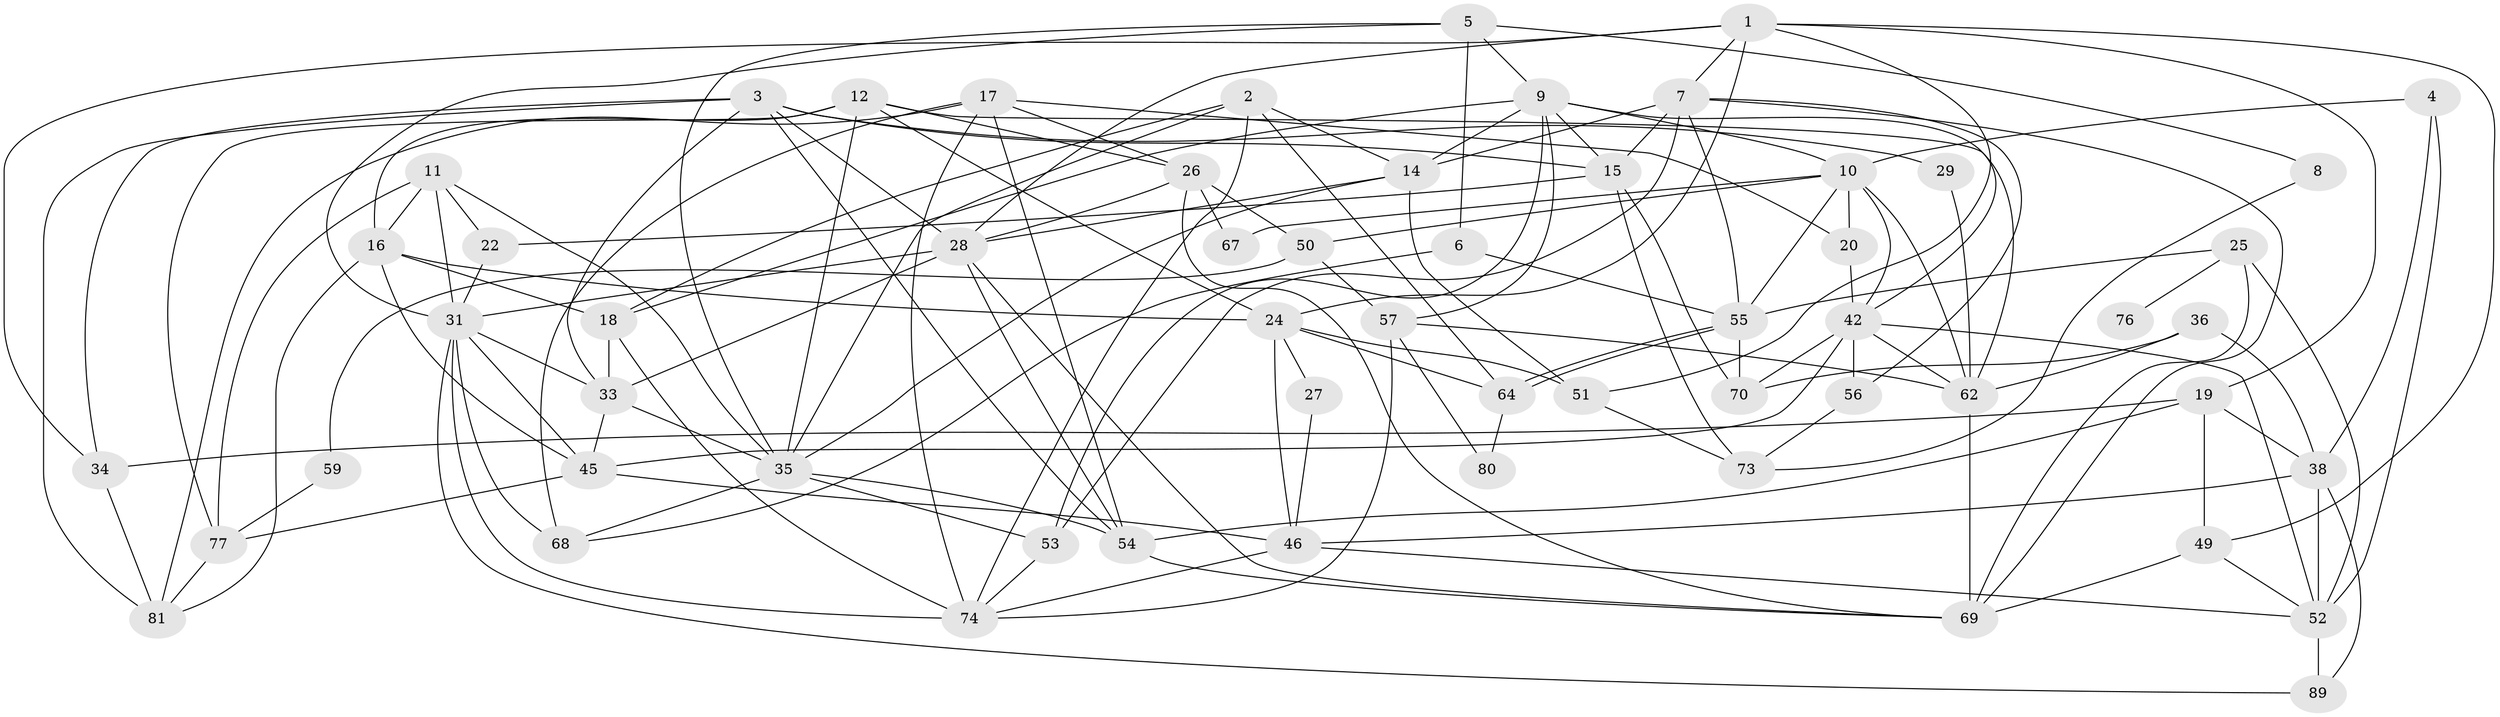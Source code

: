 // Generated by graph-tools (version 1.1) at 2025/24/03/03/25 07:24:04]
// undirected, 58 vertices, 147 edges
graph export_dot {
graph [start="1"]
  node [color=gray90,style=filled];
  1 [super="+23"];
  2 [super="+44"];
  3 [super="+13"];
  4;
  5 [super="+21"];
  6;
  7 [super="+63"];
  8;
  9 [super="+30"];
  10 [super="+43"];
  11 [super="+41"];
  12;
  14 [super="+90"];
  15 [super="+61"];
  16 [super="+39"];
  17;
  18 [super="+32"];
  19 [super="+40"];
  20;
  22;
  24 [super="+47"];
  25 [super="+92"];
  26 [super="+58"];
  27;
  28 [super="+86"];
  29;
  31 [super="+85"];
  33 [super="+72"];
  34 [super="+48"];
  35 [super="+37"];
  36;
  38 [super="+82"];
  42 [super="+83"];
  45 [super="+60"];
  46 [super="+65"];
  49;
  50;
  51;
  52 [super="+91"];
  53 [super="+87"];
  54;
  55 [super="+79"];
  56;
  57 [super="+66"];
  59;
  62 [super="+84"];
  64;
  67;
  68 [super="+71"];
  69 [super="+75"];
  70;
  73 [super="+78"];
  74 [super="+88"];
  76;
  77;
  80;
  81;
  89 [super="+93"];
  1 -- 19;
  1 -- 34;
  1 -- 49;
  1 -- 51;
  1 -- 7;
  1 -- 28;
  1 -- 24;
  2 -- 74;
  2 -- 64;
  2 -- 35;
  2 -- 14;
  2 -- 18;
  3 -- 15;
  3 -- 81;
  3 -- 33;
  3 -- 54;
  3 -- 29;
  3 -- 34;
  3 -- 28;
  4 -- 38;
  4 -- 52;
  4 -- 10;
  5 -- 31;
  5 -- 8;
  5 -- 35;
  5 -- 6;
  5 -- 9;
  6 -- 55;
  6 -- 68;
  7 -- 15 [weight=2];
  7 -- 55;
  7 -- 56;
  7 -- 14;
  7 -- 69;
  7 -- 53;
  8 -- 73;
  9 -- 18;
  9 -- 53;
  9 -- 42;
  9 -- 14;
  9 -- 57;
  9 -- 15;
  9 -- 10;
  10 -- 62;
  10 -- 50;
  10 -- 67;
  10 -- 42;
  10 -- 20;
  10 -- 55;
  11 -- 77;
  11 -- 16;
  11 -- 35;
  11 -- 31;
  11 -- 22;
  12 -- 16;
  12 -- 24;
  12 -- 26;
  12 -- 62;
  12 -- 77;
  12 -- 35;
  14 -- 35;
  14 -- 51;
  14 -- 28;
  15 -- 70;
  15 -- 73;
  15 -- 22;
  16 -- 45;
  16 -- 81;
  16 -- 24;
  16 -- 18;
  17 -- 54;
  17 -- 20;
  17 -- 81;
  17 -- 74;
  17 -- 26;
  17 -- 68;
  18 -- 33;
  18 -- 74 [weight=2];
  19 -- 54;
  19 -- 49;
  19 -- 34;
  19 -- 38;
  20 -- 42;
  22 -- 31;
  24 -- 51;
  24 -- 46;
  24 -- 64;
  24 -- 27;
  25 -- 76 [weight=2];
  25 -- 55;
  25 -- 52;
  25 -- 69;
  26 -- 50;
  26 -- 28;
  26 -- 67;
  26 -- 69;
  27 -- 46;
  28 -- 54;
  28 -- 33;
  28 -- 31;
  28 -- 69;
  29 -- 62;
  31 -- 33;
  31 -- 74;
  31 -- 45;
  31 -- 68;
  31 -- 89;
  33 -- 35;
  33 -- 45;
  34 -- 81;
  35 -- 53;
  35 -- 68;
  35 -- 54;
  36 -- 62;
  36 -- 70;
  36 -- 38;
  38 -- 46;
  38 -- 52 [weight=2];
  38 -- 89;
  42 -- 70;
  42 -- 52;
  42 -- 56;
  42 -- 62;
  42 -- 45;
  45 -- 77;
  45 -- 46;
  46 -- 74;
  46 -- 52;
  49 -- 52;
  49 -- 69;
  50 -- 59;
  50 -- 57;
  51 -- 73;
  52 -- 89;
  53 -- 74;
  54 -- 69;
  55 -- 64;
  55 -- 64;
  55 -- 70;
  56 -- 73;
  57 -- 80;
  57 -- 74;
  57 -- 62;
  59 -- 77;
  62 -- 69;
  64 -- 80;
  77 -- 81;
}

